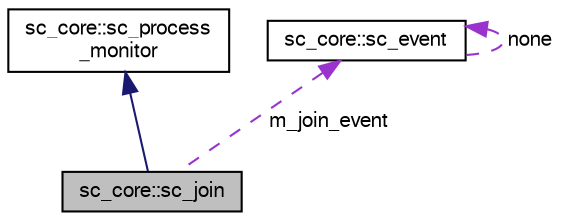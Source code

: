 digraph "sc_core::sc_join"
{
  edge [fontname="FreeSans",fontsize="10",labelfontname="FreeSans",labelfontsize="10"];
  node [fontname="FreeSans",fontsize="10",shape=record];
  Node2 [label="sc_core::sc_join",height=0.2,width=0.4,color="black", fillcolor="grey75", style="filled", fontcolor="black"];
  Node3 -> Node2 [dir="back",color="midnightblue",fontsize="10",style="solid",fontname="FreeSans"];
  Node3 [label="sc_core::sc_process\l_monitor",height=0.2,width=0.4,color="black", fillcolor="white", style="filled",URL="$a01912.html"];
  Node4 -> Node2 [dir="back",color="darkorchid3",fontsize="10",style="dashed",label=" m_join_event" ,fontname="FreeSans"];
  Node4 [label="sc_core::sc_event",height=0.2,width=0.4,color="black", fillcolor="white", style="filled",URL="$a01828.html"];
  Node4 -> Node4 [dir="back",color="darkorchid3",fontsize="10",style="dashed",label=" none" ,fontname="FreeSans"];
}
